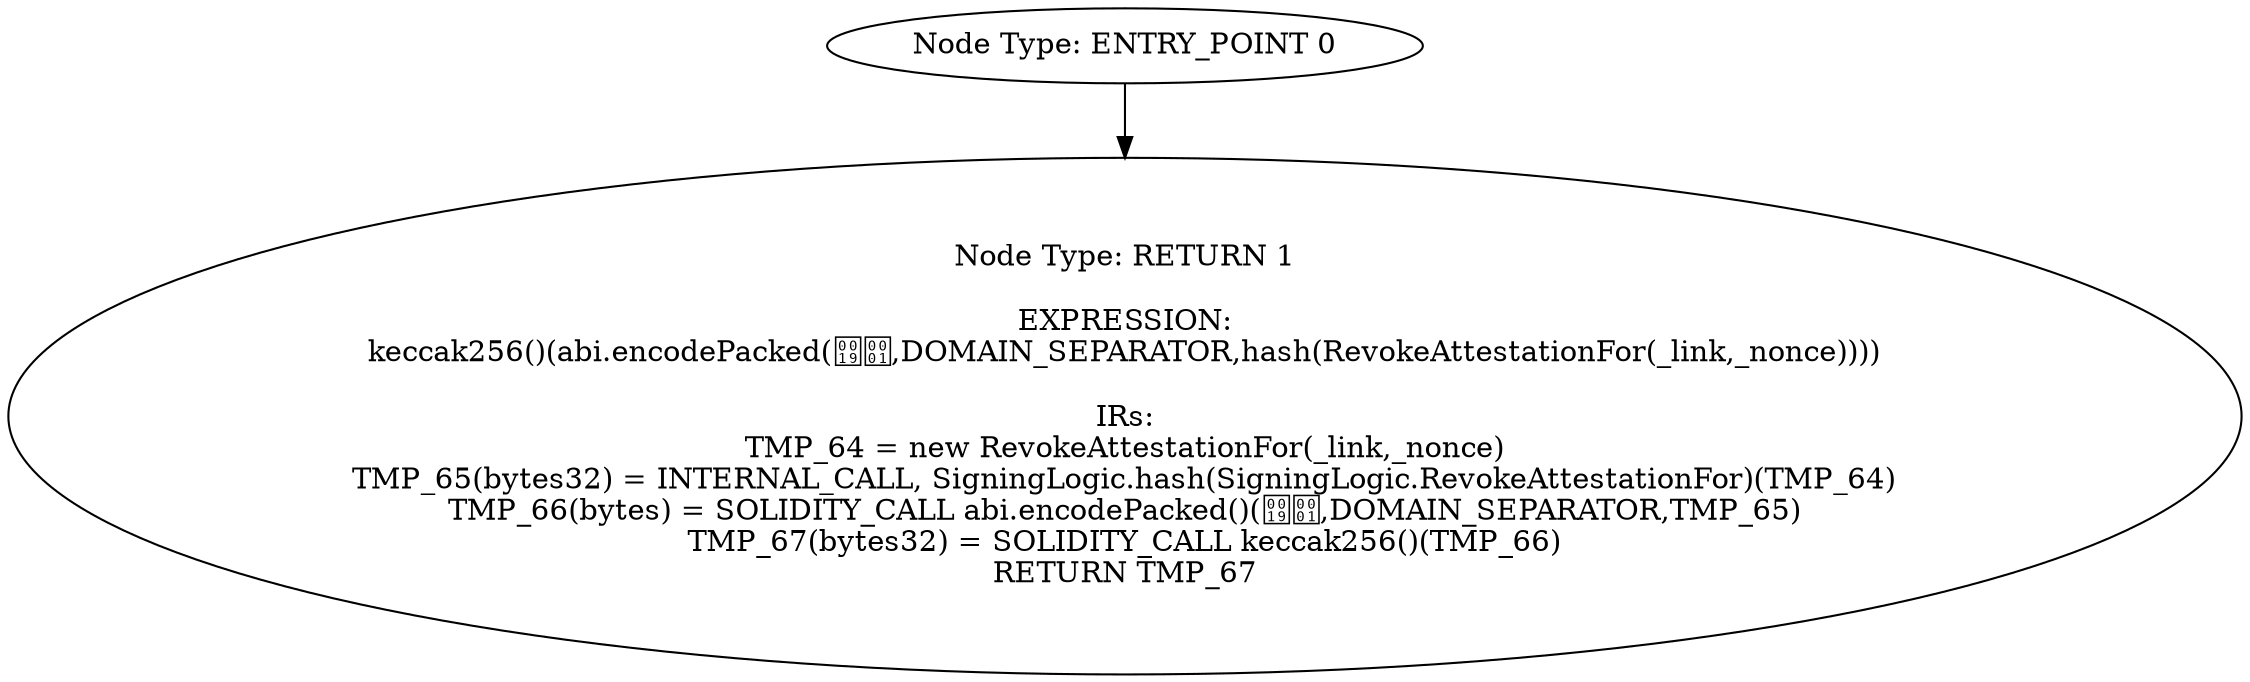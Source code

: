 digraph{
0[label="Node Type: ENTRY_POINT 0
"];
0->1;
1[label="Node Type: RETURN 1

EXPRESSION:
keccak256()(abi.encodePacked(,DOMAIN_SEPARATOR,hash(RevokeAttestationFor(_link,_nonce))))

IRs:
TMP_64 = new RevokeAttestationFor(_link,_nonce)
TMP_65(bytes32) = INTERNAL_CALL, SigningLogic.hash(SigningLogic.RevokeAttestationFor)(TMP_64)
TMP_66(bytes) = SOLIDITY_CALL abi.encodePacked()(,DOMAIN_SEPARATOR,TMP_65)
TMP_67(bytes32) = SOLIDITY_CALL keccak256()(TMP_66)
RETURN TMP_67"];
}
